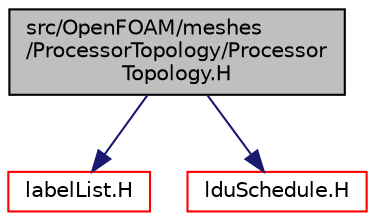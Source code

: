 digraph "src/OpenFOAM/meshes/ProcessorTopology/ProcessorTopology.H"
{
  bgcolor="transparent";
  edge [fontname="Helvetica",fontsize="10",labelfontname="Helvetica",labelfontsize="10"];
  node [fontname="Helvetica",fontsize="10",shape=record];
  Node0 [label="src/OpenFOAM/meshes\l/ProcessorTopology/Processor\lTopology.H",height=0.2,width=0.4,color="black", fillcolor="grey75", style="filled", fontcolor="black"];
  Node0 -> Node1 [color="midnightblue",fontsize="10",style="solid",fontname="Helvetica"];
  Node1 [label="labelList.H",height=0.2,width=0.4,color="red",URL="$a13154.html"];
  Node0 -> Node62 [color="midnightblue",fontsize="10",style="solid",fontname="Helvetica"];
  Node62 [label="lduSchedule.H",height=0.2,width=0.4,color="red",URL="$a11303.html"];
}
